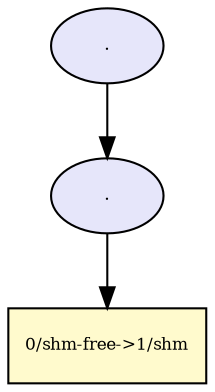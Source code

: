 digraph RGL__DirectedAdjacencyGraph {2[fontsize = 8,label = ".",shape = ellipse, fillcolor="#e6e6fa", style = filled]

2 -> 1[fontsize = 8, color="#000000"]

1[fontsize = 8,label = ".",shape = ellipse, fillcolor="#e6e6fa", style = filled]

1 -> 0[fontsize = 8, color="#000000"]

0[fontsize = 8,label = "0/shm-free->1/shm",shape = rectangle, fillcolor="#fffacd", style = filled]

}